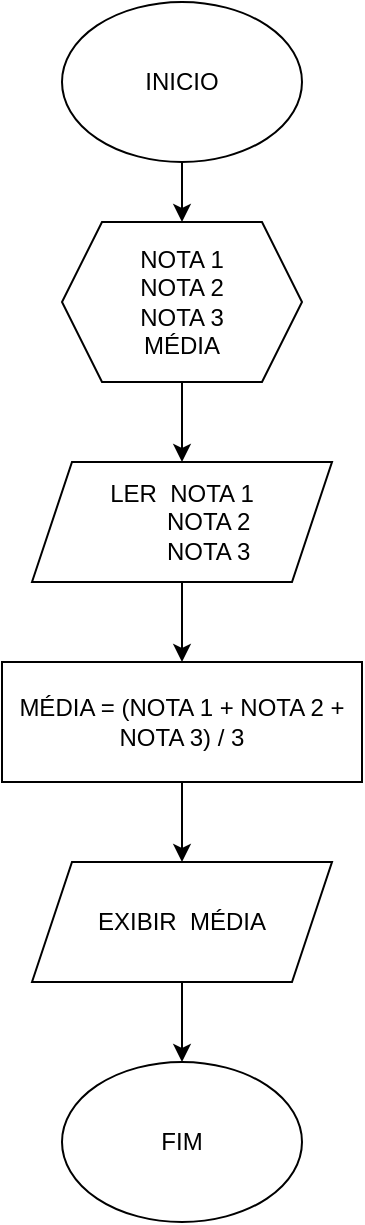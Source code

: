 <mxfile version="24.7.7">
  <diagram name="Página-1" id="APbT7lsQblCrBqvB5Vlu">
    <mxGraphModel dx="1434" dy="786" grid="1" gridSize="10" guides="1" tooltips="1" connect="1" arrows="1" fold="1" page="1" pageScale="1" pageWidth="827" pageHeight="1169" math="0" shadow="0">
      <root>
        <mxCell id="0" />
        <mxCell id="1" parent="0" />
        <mxCell id="U4eYH-IfSYCv08nCtTG3-3" value="" style="edgeStyle=orthogonalEdgeStyle;rounded=0;orthogonalLoop=1;jettySize=auto;html=1;" edge="1" parent="1" source="U4eYH-IfSYCv08nCtTG3-1" target="U4eYH-IfSYCv08nCtTG3-2">
          <mxGeometry relative="1" as="geometry" />
        </mxCell>
        <mxCell id="U4eYH-IfSYCv08nCtTG3-1" value="INICIO" style="ellipse;whiteSpace=wrap;html=1;" vertex="1" parent="1">
          <mxGeometry x="240" y="130" width="120" height="80" as="geometry" />
        </mxCell>
        <mxCell id="U4eYH-IfSYCv08nCtTG3-5" value="" style="edgeStyle=orthogonalEdgeStyle;rounded=0;orthogonalLoop=1;jettySize=auto;html=1;" edge="1" parent="1" source="U4eYH-IfSYCv08nCtTG3-2" target="U4eYH-IfSYCv08nCtTG3-4">
          <mxGeometry relative="1" as="geometry" />
        </mxCell>
        <mxCell id="U4eYH-IfSYCv08nCtTG3-2" value="NOTA 1&lt;div&gt;NOTA 2&lt;/div&gt;&lt;div&gt;NOTA 3&lt;/div&gt;&lt;div&gt;MÉDIA&lt;/div&gt;" style="shape=hexagon;perimeter=hexagonPerimeter2;whiteSpace=wrap;html=1;fixedSize=1;" vertex="1" parent="1">
          <mxGeometry x="240" y="240" width="120" height="80" as="geometry" />
        </mxCell>
        <mxCell id="U4eYH-IfSYCv08nCtTG3-7" value="" style="edgeStyle=orthogonalEdgeStyle;rounded=0;orthogonalLoop=1;jettySize=auto;html=1;" edge="1" parent="1" source="U4eYH-IfSYCv08nCtTG3-4" target="U4eYH-IfSYCv08nCtTG3-6">
          <mxGeometry relative="1" as="geometry" />
        </mxCell>
        <mxCell id="U4eYH-IfSYCv08nCtTG3-4" value="LER&amp;nbsp; NOTA 1&lt;div&gt;&lt;span style=&quot;background-color: initial;&quot;&gt;&amp;nbsp; &amp;nbsp; &amp;nbsp; &amp;nbsp; NOTA 2&lt;/span&gt;&lt;/div&gt;&lt;div&gt;&amp;nbsp; &amp;nbsp; &amp;nbsp; &amp;nbsp; NOTA 3&lt;/div&gt;" style="shape=parallelogram;perimeter=parallelogramPerimeter;whiteSpace=wrap;html=1;fixedSize=1;align=center;" vertex="1" parent="1">
          <mxGeometry x="225" y="360" width="150" height="60" as="geometry" />
        </mxCell>
        <mxCell id="U4eYH-IfSYCv08nCtTG3-9" value="" style="edgeStyle=orthogonalEdgeStyle;rounded=0;orthogonalLoop=1;jettySize=auto;html=1;" edge="1" parent="1" source="U4eYH-IfSYCv08nCtTG3-6" target="U4eYH-IfSYCv08nCtTG3-8">
          <mxGeometry relative="1" as="geometry" />
        </mxCell>
        <mxCell id="U4eYH-IfSYCv08nCtTG3-6" value="MÉDIA = (NOTA 1 + NOTA 2 + NOTA 3) / 3" style="rounded=0;whiteSpace=wrap;html=1;" vertex="1" parent="1">
          <mxGeometry x="210" y="460" width="180" height="60" as="geometry" />
        </mxCell>
        <mxCell id="U4eYH-IfSYCv08nCtTG3-11" value="" style="edgeStyle=orthogonalEdgeStyle;rounded=0;orthogonalLoop=1;jettySize=auto;html=1;" edge="1" parent="1" source="U4eYH-IfSYCv08nCtTG3-8" target="U4eYH-IfSYCv08nCtTG3-10">
          <mxGeometry relative="1" as="geometry" />
        </mxCell>
        <mxCell id="U4eYH-IfSYCv08nCtTG3-8" value="EXIBIR&amp;nbsp; MÉDIA" style="shape=parallelogram;perimeter=parallelogramPerimeter;whiteSpace=wrap;html=1;fixedSize=1;" vertex="1" parent="1">
          <mxGeometry x="225" y="560" width="150" height="60" as="geometry" />
        </mxCell>
        <mxCell id="U4eYH-IfSYCv08nCtTG3-10" value="FIM" style="ellipse;whiteSpace=wrap;html=1;" vertex="1" parent="1">
          <mxGeometry x="240" y="660" width="120" height="80" as="geometry" />
        </mxCell>
      </root>
    </mxGraphModel>
  </diagram>
</mxfile>
